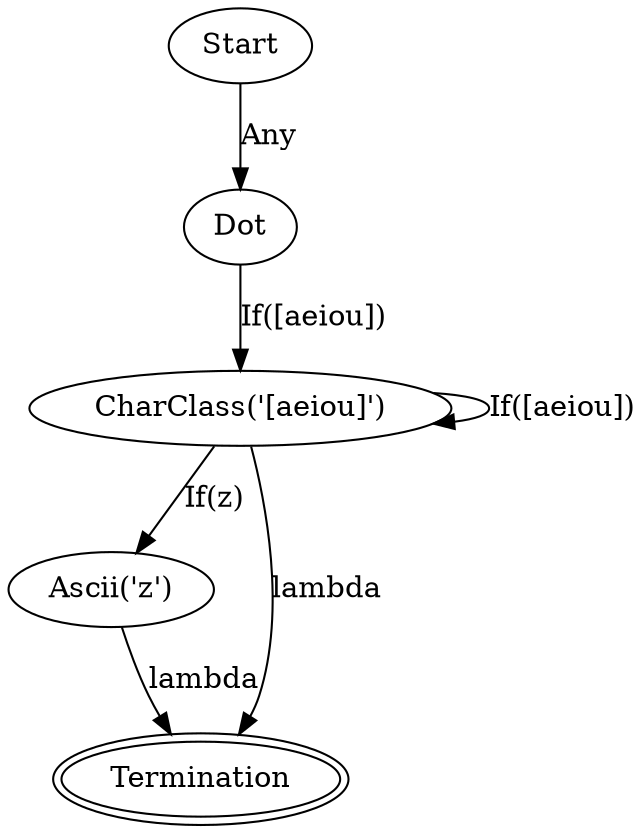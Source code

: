 digraph FSM {
node0 [label="Start"];
node0 -> node1 [label="Any"];
node1 [label="Dot"];
node1 -> node2 [label="If([aeiou])"];
node2 [label="CharClass('[aeiou]')"];
node2 -> node2 [label="If([aeiou])"];
node2 -> node3 [label="If(z)"];
node2 -> node4 [label="lambda"];
node3 [label="Ascii('z')"];
node3 -> node4 [label="lambda"];
node4 [label="Termination", peripheries=2];
}